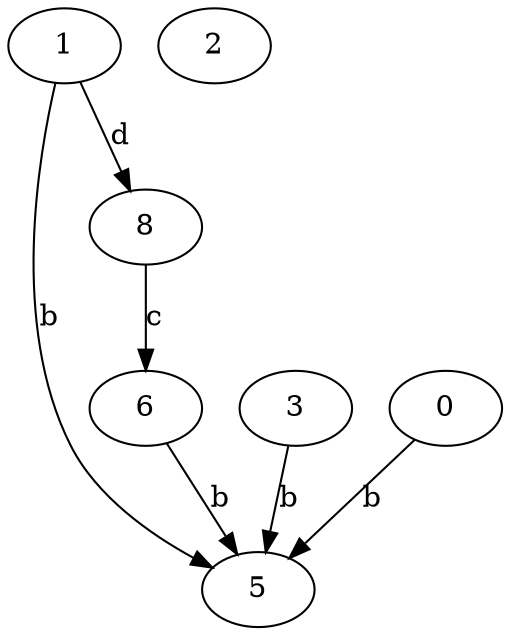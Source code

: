strict digraph  {
1;
2;
3;
5;
6;
0;
8;
1 -> 5  [label=b];
1 -> 8  [label=d];
3 -> 5  [label=b];
6 -> 5  [label=b];
0 -> 5  [label=b];
8 -> 6  [label=c];
}

